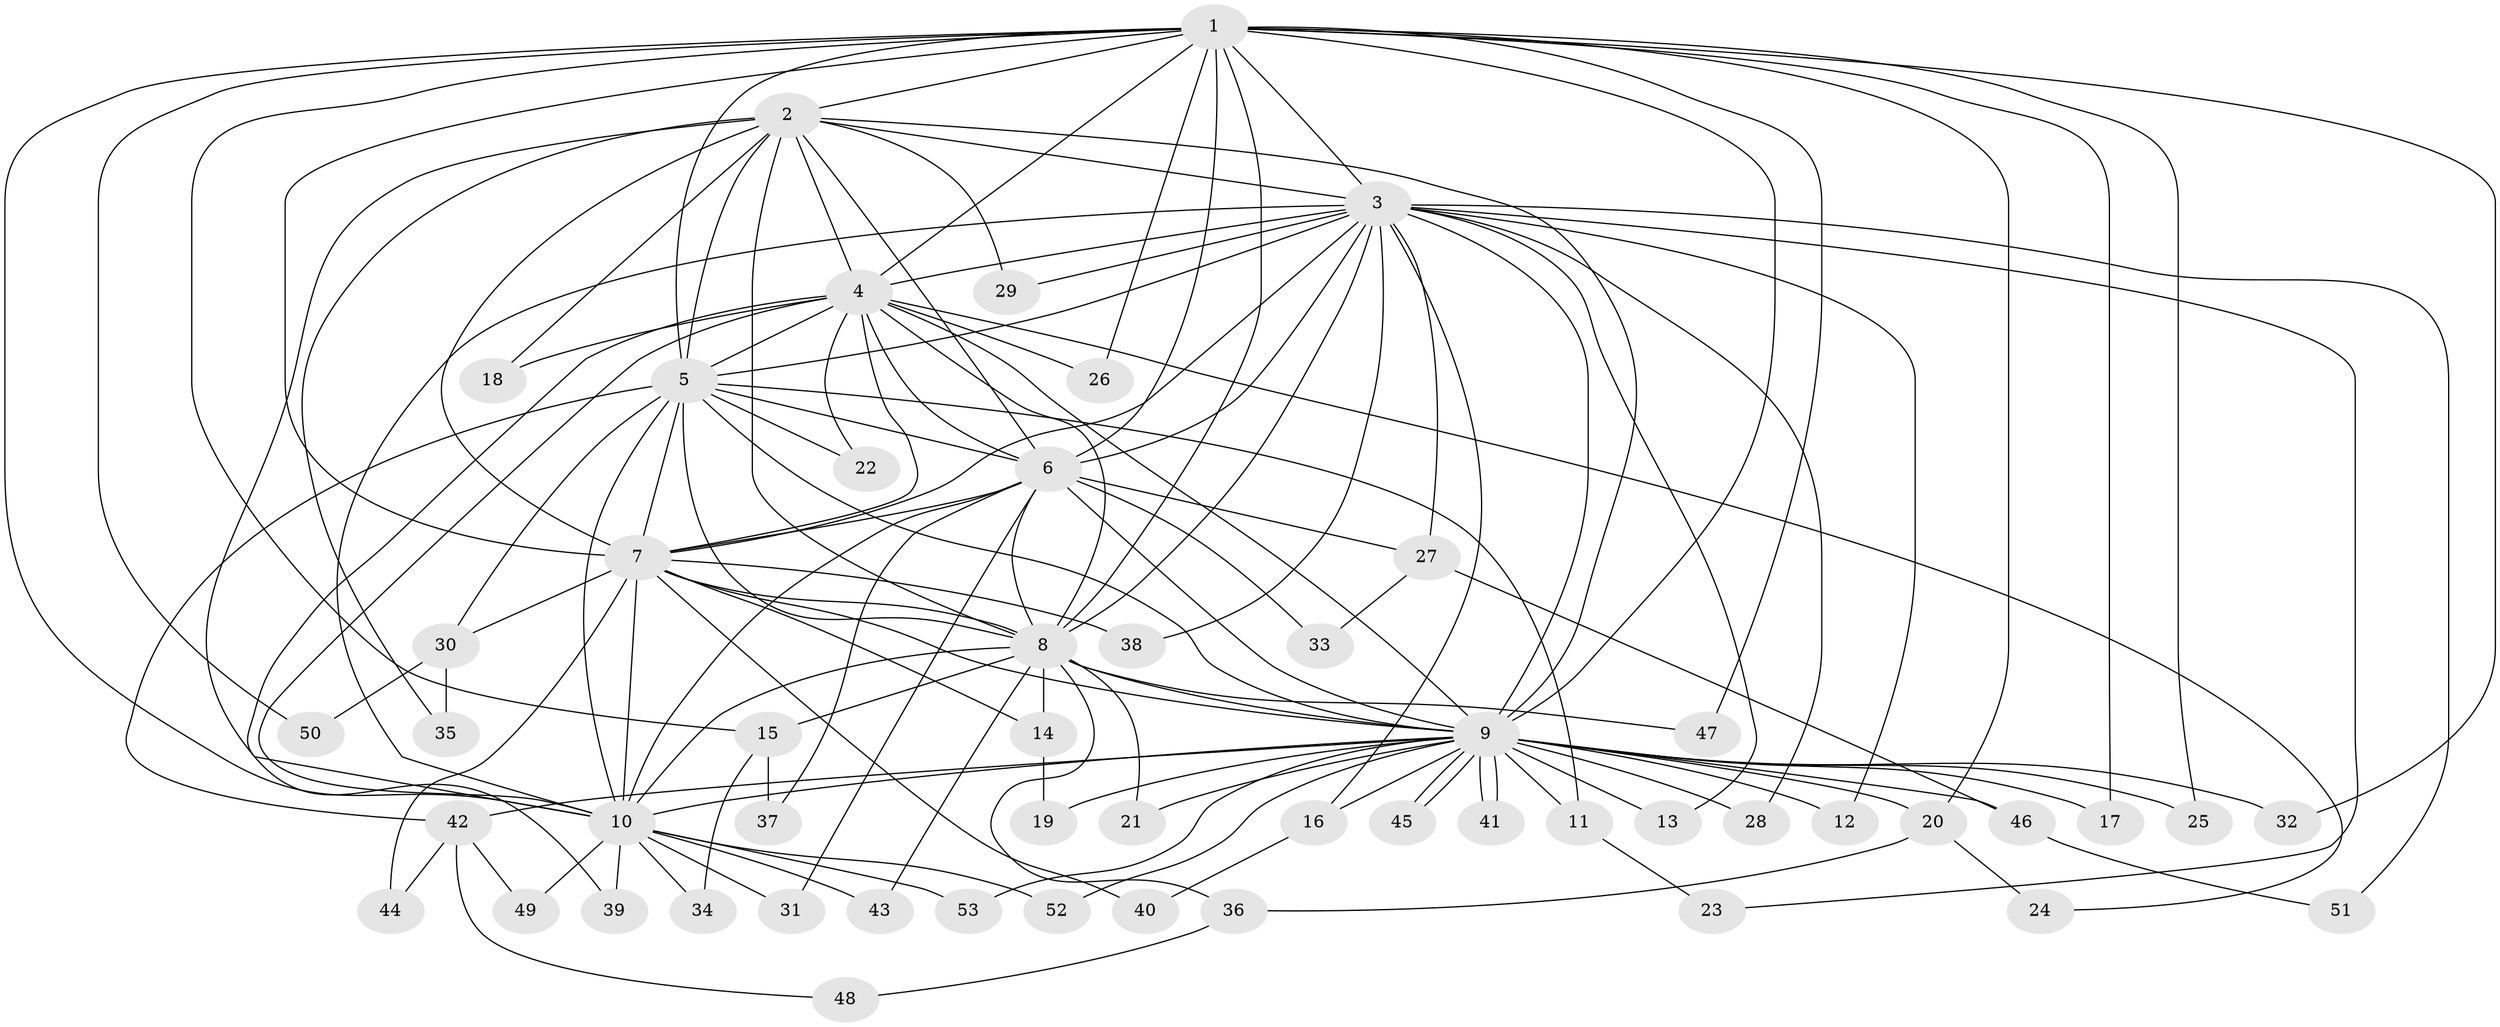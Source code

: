 // Generated by graph-tools (version 1.1) at 2025/49/03/09/25 03:49:31]
// undirected, 53 vertices, 131 edges
graph export_dot {
graph [start="1"]
  node [color=gray90,style=filled];
  1;
  2;
  3;
  4;
  5;
  6;
  7;
  8;
  9;
  10;
  11;
  12;
  13;
  14;
  15;
  16;
  17;
  18;
  19;
  20;
  21;
  22;
  23;
  24;
  25;
  26;
  27;
  28;
  29;
  30;
  31;
  32;
  33;
  34;
  35;
  36;
  37;
  38;
  39;
  40;
  41;
  42;
  43;
  44;
  45;
  46;
  47;
  48;
  49;
  50;
  51;
  52;
  53;
  1 -- 2;
  1 -- 3;
  1 -- 4;
  1 -- 5;
  1 -- 6;
  1 -- 7;
  1 -- 8;
  1 -- 9;
  1 -- 10;
  1 -- 15;
  1 -- 17;
  1 -- 20;
  1 -- 25;
  1 -- 26;
  1 -- 32;
  1 -- 47;
  1 -- 50;
  2 -- 3;
  2 -- 4;
  2 -- 5;
  2 -- 6;
  2 -- 7;
  2 -- 8;
  2 -- 9;
  2 -- 10;
  2 -- 18;
  2 -- 29;
  2 -- 35;
  3 -- 4;
  3 -- 5;
  3 -- 6;
  3 -- 7;
  3 -- 8;
  3 -- 9;
  3 -- 10;
  3 -- 12;
  3 -- 13;
  3 -- 16;
  3 -- 23;
  3 -- 27;
  3 -- 28;
  3 -- 29;
  3 -- 38;
  3 -- 51;
  4 -- 5;
  4 -- 6;
  4 -- 7;
  4 -- 8;
  4 -- 9;
  4 -- 10;
  4 -- 18;
  4 -- 22;
  4 -- 24;
  4 -- 26;
  4 -- 39;
  5 -- 6;
  5 -- 7;
  5 -- 8;
  5 -- 9;
  5 -- 10;
  5 -- 11;
  5 -- 22;
  5 -- 30;
  5 -- 42;
  6 -- 7;
  6 -- 8;
  6 -- 9;
  6 -- 10;
  6 -- 27;
  6 -- 31;
  6 -- 33;
  6 -- 37;
  7 -- 8;
  7 -- 9;
  7 -- 10;
  7 -- 14;
  7 -- 30;
  7 -- 38;
  7 -- 40;
  7 -- 44;
  8 -- 9;
  8 -- 10;
  8 -- 14;
  8 -- 15;
  8 -- 21;
  8 -- 36;
  8 -- 43;
  8 -- 47;
  9 -- 10;
  9 -- 11;
  9 -- 12;
  9 -- 13;
  9 -- 16;
  9 -- 17;
  9 -- 19;
  9 -- 20;
  9 -- 21;
  9 -- 25;
  9 -- 28;
  9 -- 32;
  9 -- 41;
  9 -- 41;
  9 -- 42;
  9 -- 45;
  9 -- 45;
  9 -- 46;
  9 -- 52;
  9 -- 53;
  10 -- 31;
  10 -- 34;
  10 -- 39;
  10 -- 43;
  10 -- 49;
  10 -- 52;
  10 -- 53;
  11 -- 23;
  14 -- 19;
  15 -- 34;
  15 -- 37;
  16 -- 40;
  20 -- 24;
  20 -- 36;
  27 -- 33;
  27 -- 46;
  30 -- 35;
  30 -- 50;
  36 -- 48;
  42 -- 44;
  42 -- 48;
  42 -- 49;
  46 -- 51;
}
